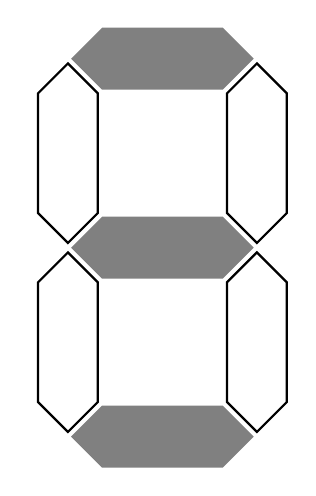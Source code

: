 \def\segment{
(0,0)--++(1,-1)--++(4,0)--++(1,1)--++(-1,1)--++(-4,0)--cycle;
}
\begin{tikzpicture}[scale=0.4]
\begin{scope}
\LARGE\bf
%Segment 1
\begin{scope}[xshift=0.15cm,yshift=6cm,scale=0.95]
\fill[black!50,draw,thick] \segment;
\end{scope}

%Segment 2
\begin{scope}[xshift=0cm,yshift=0.15cm,rotate = 90,scale=0.95]
\path[draw,thick] \segment; 
\end{scope}

%Segment 3
\begin{scope}[ xshift=6cm,yshift=0.15cm,rotate = 90,scale=0.95]
\path[draw,thick] \segment; 
\end{scope}

%Segment 4
\begin{scope}[xshift=0.15cm,scale=0.95]
\fill[black!50,draw,thick] \segment;
\end{scope}

%Segment 5
\begin{scope}[ xshift=0cm,yshift=-5.85cm,rotate = 90,scale=0.95]
\path[draw,thick] \segment;
\end{scope}

%Segment 6
\begin{scope}[ xshift=6cm,yshift=-5.85cm,rotate = 90,scale=0.95]
\path[draw,thick] \segment;
\end{scope}

%Segment 7
\begin{scope}[xshift=0.15cm,yshift=-6cm,scale=0.95]
\fill[black!50,draw,thick] \segment;
\end{scope}

\end{scope}

\end{tikzpicture}